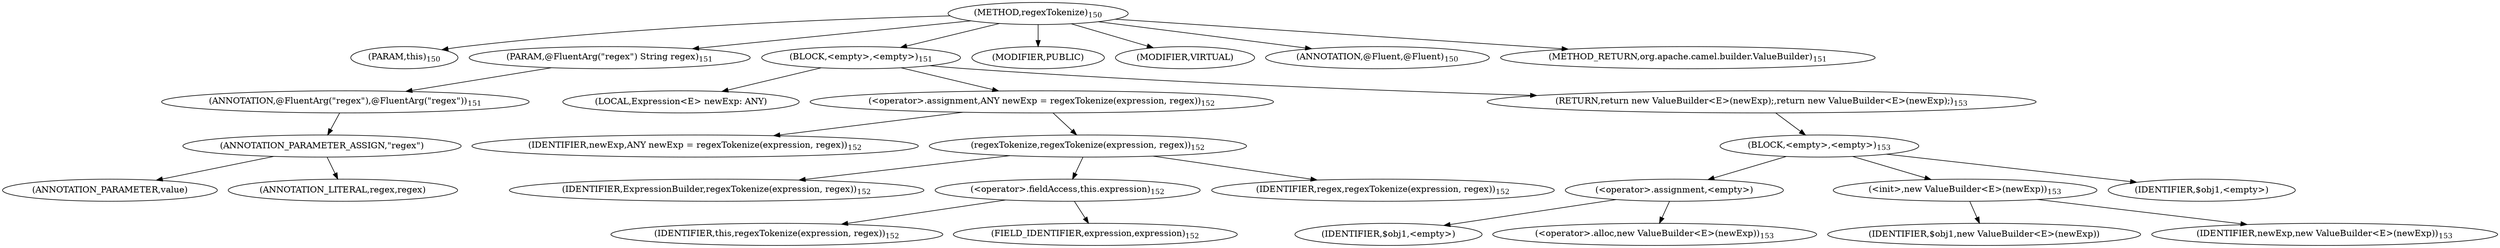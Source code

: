 digraph "regexTokenize" {  
"413" [label = <(METHOD,regexTokenize)<SUB>150</SUB>> ]
"414" [label = <(PARAM,this)<SUB>150</SUB>> ]
"415" [label = <(PARAM,@FluentArg(&quot;regex&quot;) String regex)<SUB>151</SUB>> ]
"416" [label = <(ANNOTATION,@FluentArg(&quot;regex&quot;),@FluentArg(&quot;regex&quot;))<SUB>151</SUB>> ]
"417" [label = <(ANNOTATION_PARAMETER_ASSIGN,&quot;regex&quot;)> ]
"418" [label = <(ANNOTATION_PARAMETER,value)> ]
"419" [label = <(ANNOTATION_LITERAL,regex,regex)> ]
"420" [label = <(BLOCK,&lt;empty&gt;,&lt;empty&gt;)<SUB>151</SUB>> ]
"421" [label = <(LOCAL,Expression&lt;E&gt; newExp: ANY)> ]
"422" [label = <(&lt;operator&gt;.assignment,ANY newExp = regexTokenize(expression, regex))<SUB>152</SUB>> ]
"423" [label = <(IDENTIFIER,newExp,ANY newExp = regexTokenize(expression, regex))<SUB>152</SUB>> ]
"424" [label = <(regexTokenize,regexTokenize(expression, regex))<SUB>152</SUB>> ]
"425" [label = <(IDENTIFIER,ExpressionBuilder,regexTokenize(expression, regex))<SUB>152</SUB>> ]
"426" [label = <(&lt;operator&gt;.fieldAccess,this.expression)<SUB>152</SUB>> ]
"427" [label = <(IDENTIFIER,this,regexTokenize(expression, regex))<SUB>152</SUB>> ]
"428" [label = <(FIELD_IDENTIFIER,expression,expression)<SUB>152</SUB>> ]
"429" [label = <(IDENTIFIER,regex,regexTokenize(expression, regex))<SUB>152</SUB>> ]
"430" [label = <(RETURN,return new ValueBuilder&lt;E&gt;(newExp);,return new ValueBuilder&lt;E&gt;(newExp);)<SUB>153</SUB>> ]
"431" [label = <(BLOCK,&lt;empty&gt;,&lt;empty&gt;)<SUB>153</SUB>> ]
"432" [label = <(&lt;operator&gt;.assignment,&lt;empty&gt;)> ]
"433" [label = <(IDENTIFIER,$obj1,&lt;empty&gt;)> ]
"434" [label = <(&lt;operator&gt;.alloc,new ValueBuilder&lt;E&gt;(newExp))<SUB>153</SUB>> ]
"435" [label = <(&lt;init&gt;,new ValueBuilder&lt;E&gt;(newExp))<SUB>153</SUB>> ]
"436" [label = <(IDENTIFIER,$obj1,new ValueBuilder&lt;E&gt;(newExp))> ]
"437" [label = <(IDENTIFIER,newExp,new ValueBuilder&lt;E&gt;(newExp))<SUB>153</SUB>> ]
"438" [label = <(IDENTIFIER,$obj1,&lt;empty&gt;)> ]
"439" [label = <(MODIFIER,PUBLIC)> ]
"440" [label = <(MODIFIER,VIRTUAL)> ]
"441" [label = <(ANNOTATION,@Fluent,@Fluent)<SUB>150</SUB>> ]
"442" [label = <(METHOD_RETURN,org.apache.camel.builder.ValueBuilder)<SUB>151</SUB>> ]
  "413" -> "414" 
  "413" -> "415" 
  "413" -> "420" 
  "413" -> "439" 
  "413" -> "440" 
  "413" -> "441" 
  "413" -> "442" 
  "415" -> "416" 
  "416" -> "417" 
  "417" -> "418" 
  "417" -> "419" 
  "420" -> "421" 
  "420" -> "422" 
  "420" -> "430" 
  "422" -> "423" 
  "422" -> "424" 
  "424" -> "425" 
  "424" -> "426" 
  "424" -> "429" 
  "426" -> "427" 
  "426" -> "428" 
  "430" -> "431" 
  "431" -> "432" 
  "431" -> "435" 
  "431" -> "438" 
  "432" -> "433" 
  "432" -> "434" 
  "435" -> "436" 
  "435" -> "437" 
}
